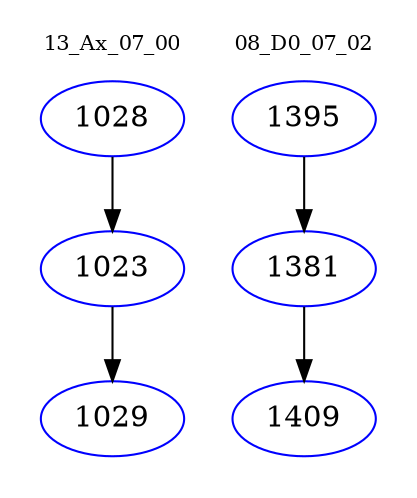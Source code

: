 digraph{
subgraph cluster_0 {
color = white
label = "13_Ax_07_00";
fontsize=10;
T0_1028 [label="1028", color="blue"]
T0_1028 -> T0_1023 [color="black"]
T0_1023 [label="1023", color="blue"]
T0_1023 -> T0_1029 [color="black"]
T0_1029 [label="1029", color="blue"]
}
subgraph cluster_1 {
color = white
label = "08_D0_07_02";
fontsize=10;
T1_1395 [label="1395", color="blue"]
T1_1395 -> T1_1381 [color="black"]
T1_1381 [label="1381", color="blue"]
T1_1381 -> T1_1409 [color="black"]
T1_1409 [label="1409", color="blue"]
}
}
